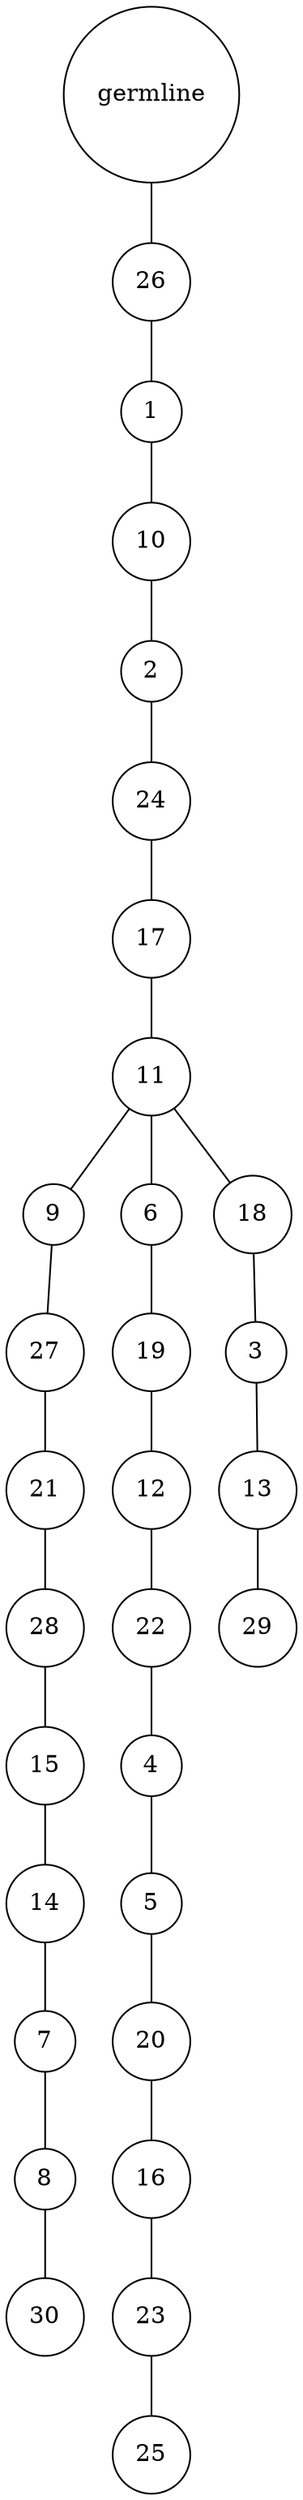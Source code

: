graph {
	rankdir=UD;
	splines=line;
	node [shape=circle]
	"0x7f470ee13400" [label="germline"];
	"0x7f470ee13430" [label="26"];
	"0x7f470ee13400" -- "0x7f470ee13430" ;
	"0x7f470ee13460" [label="1"];
	"0x7f470ee13430" -- "0x7f470ee13460" ;
	"0x7f470ee13490" [label="10"];
	"0x7f470ee13460" -- "0x7f470ee13490" ;
	"0x7f470ee134c0" [label="2"];
	"0x7f470ee13490" -- "0x7f470ee134c0" ;
	"0x7f470ee134f0" [label="24"];
	"0x7f470ee134c0" -- "0x7f470ee134f0" ;
	"0x7f470ee13520" [label="17"];
	"0x7f470ee134f0" -- "0x7f470ee13520" ;
	"0x7f470ee13550" [label="11"];
	"0x7f470ee13520" -- "0x7f470ee13550" ;
	"0x7f470ee13580" [label="9"];
	"0x7f470ee13550" -- "0x7f470ee13580" ;
	"0x7f470ee135b0" [label="27"];
	"0x7f470ee13580" -- "0x7f470ee135b0" ;
	"0x7f470ee135e0" [label="21"];
	"0x7f470ee135b0" -- "0x7f470ee135e0" ;
	"0x7f470ee13610" [label="28"];
	"0x7f470ee135e0" -- "0x7f470ee13610" ;
	"0x7f470ee13640" [label="15"];
	"0x7f470ee13610" -- "0x7f470ee13640" ;
	"0x7f470ee13670" [label="14"];
	"0x7f470ee13640" -- "0x7f470ee13670" ;
	"0x7f470ee136a0" [label="7"];
	"0x7f470ee13670" -- "0x7f470ee136a0" ;
	"0x7f470ee136d0" [label="8"];
	"0x7f470ee136a0" -- "0x7f470ee136d0" ;
	"0x7f470ee13700" [label="30"];
	"0x7f470ee136d0" -- "0x7f470ee13700" ;
	"0x7f470ee13730" [label="6"];
	"0x7f470ee13550" -- "0x7f470ee13730" ;
	"0x7f470ee13760" [label="19"];
	"0x7f470ee13730" -- "0x7f470ee13760" ;
	"0x7f470ee13790" [label="12"];
	"0x7f470ee13760" -- "0x7f470ee13790" ;
	"0x7f470ee137c0" [label="22"];
	"0x7f470ee13790" -- "0x7f470ee137c0" ;
	"0x7f470ee137f0" [label="4"];
	"0x7f470ee137c0" -- "0x7f470ee137f0" ;
	"0x7f470ee13820" [label="5"];
	"0x7f470ee137f0" -- "0x7f470ee13820" ;
	"0x7f470ee13850" [label="20"];
	"0x7f470ee13820" -- "0x7f470ee13850" ;
	"0x7f470ee13880" [label="16"];
	"0x7f470ee13850" -- "0x7f470ee13880" ;
	"0x7f470ee138b0" [label="23"];
	"0x7f470ee13880" -- "0x7f470ee138b0" ;
	"0x7f470ee138e0" [label="25"];
	"0x7f470ee138b0" -- "0x7f470ee138e0" ;
	"0x7f470ee13910" [label="18"];
	"0x7f470ee13550" -- "0x7f470ee13910" ;
	"0x7f470ee13940" [label="3"];
	"0x7f470ee13910" -- "0x7f470ee13940" ;
	"0x7f470ee13970" [label="13"];
	"0x7f470ee13940" -- "0x7f470ee13970" ;
	"0x7f470ee139a0" [label="29"];
	"0x7f470ee13970" -- "0x7f470ee139a0" ;
}
